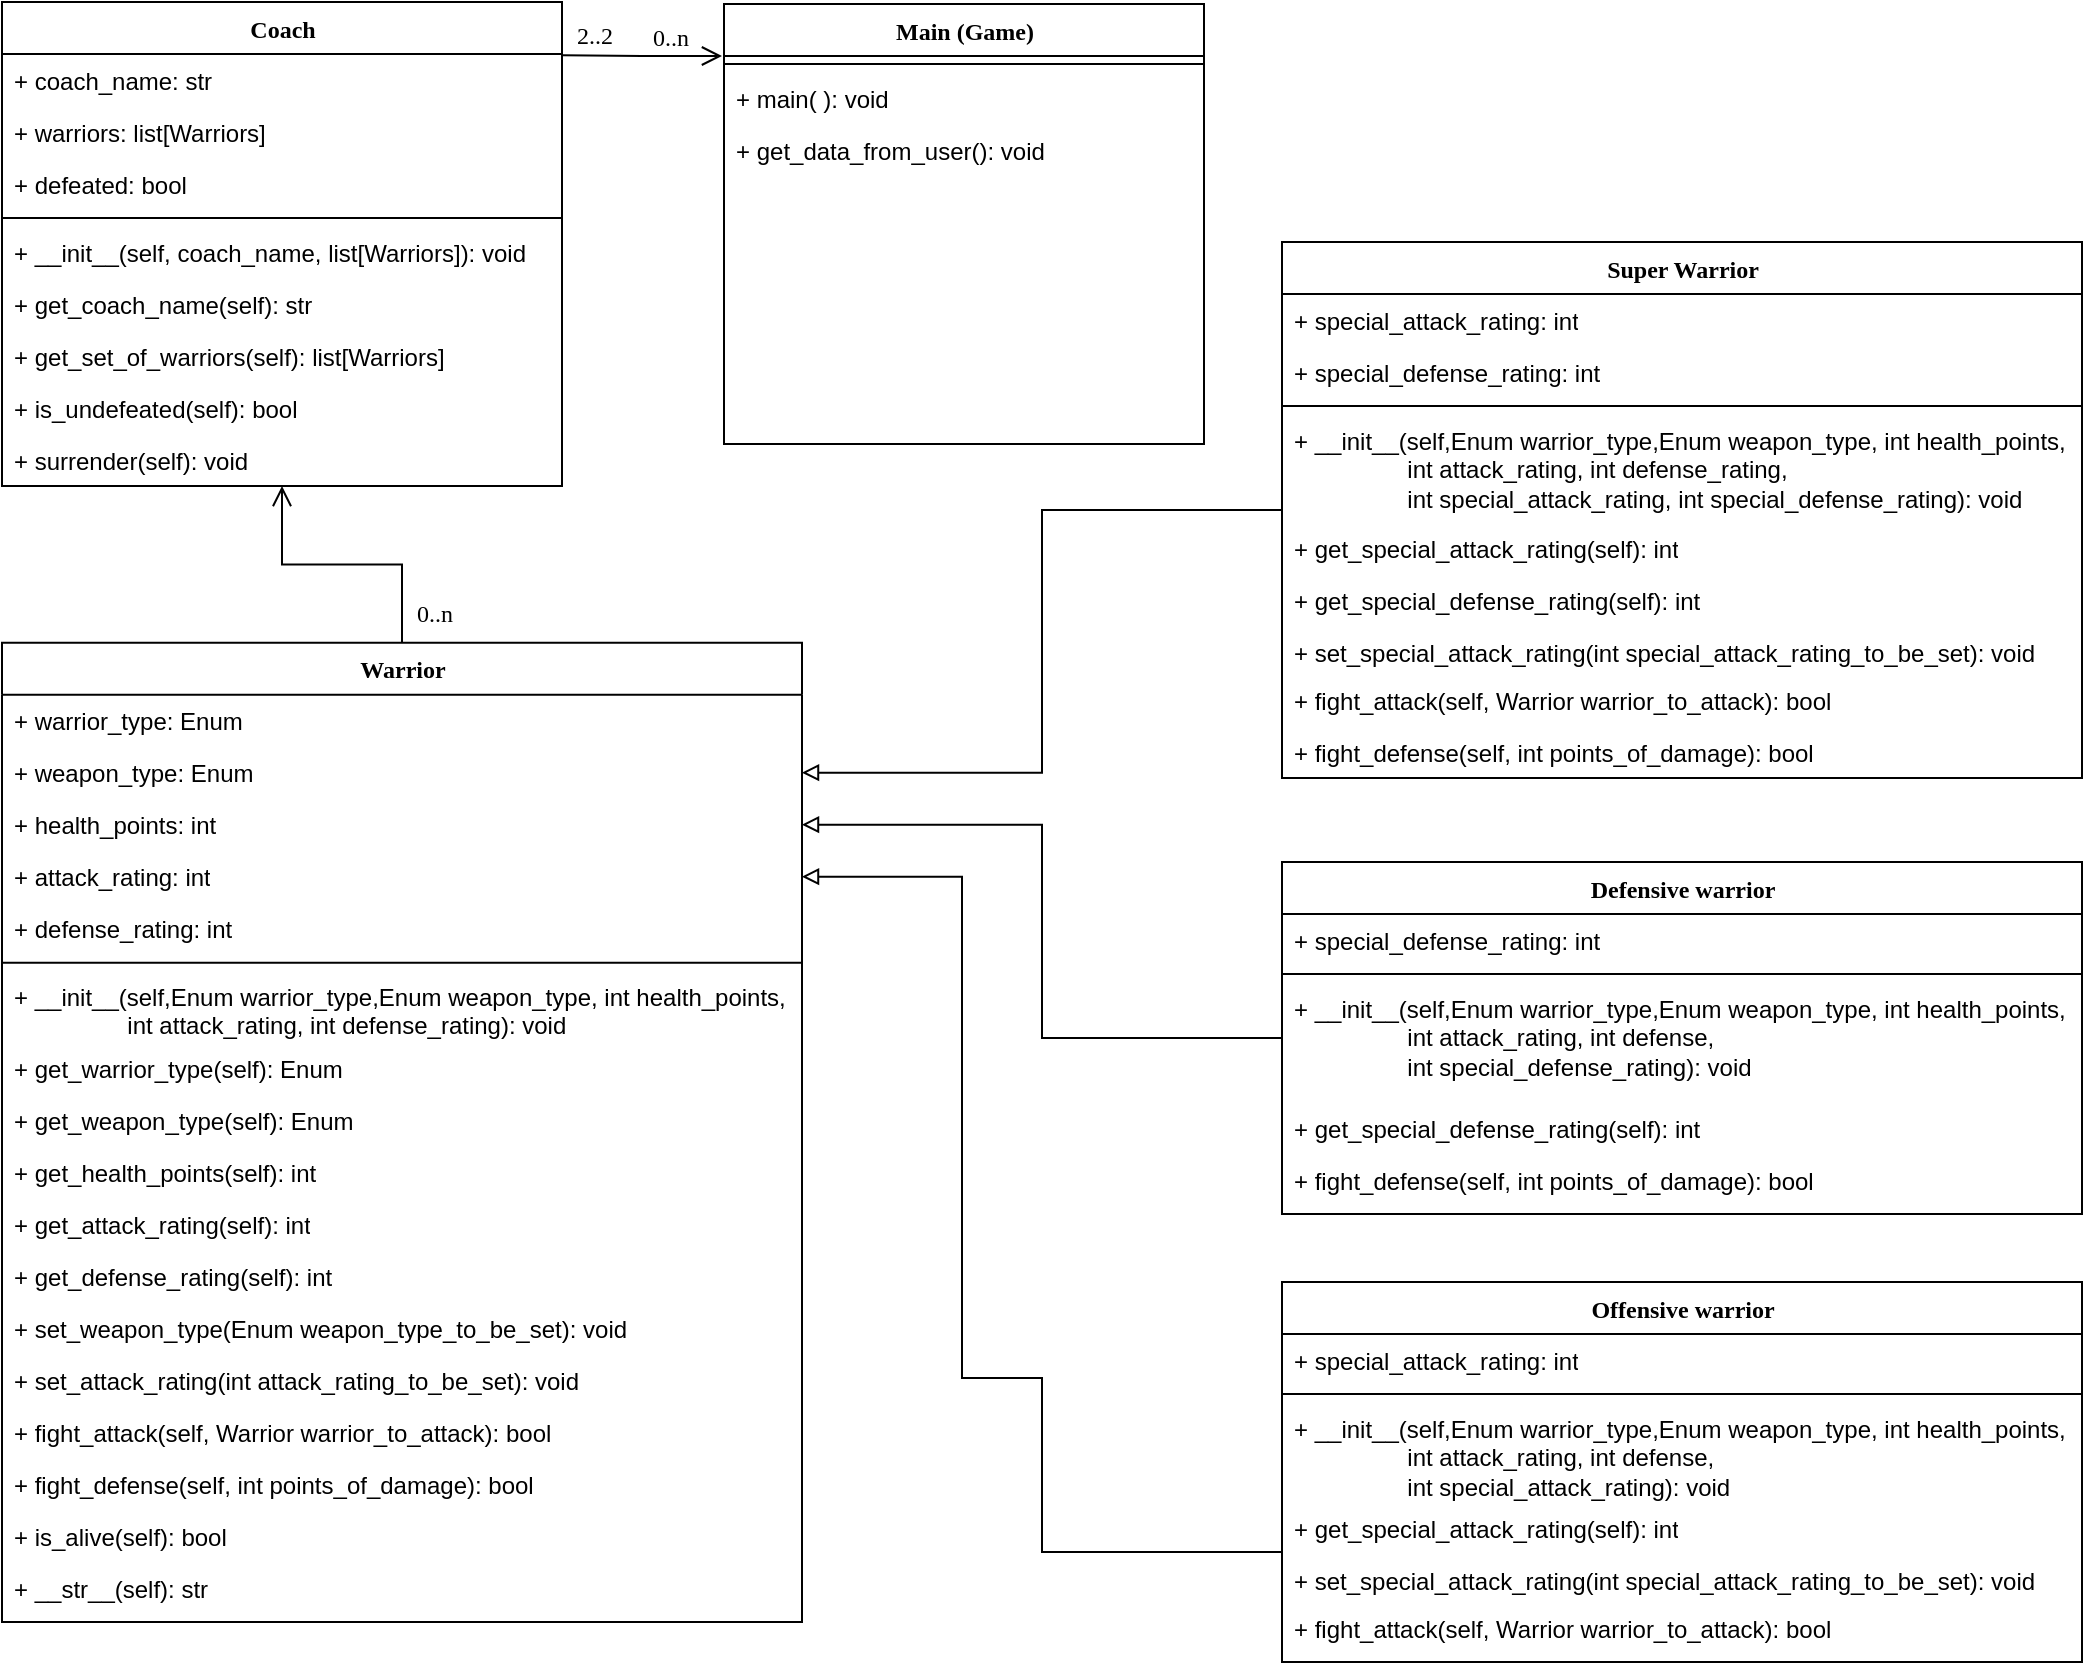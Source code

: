 <mxfile version="14.1.9" type="device" pages="2"><diagram name="UML" id="6133507b-19e7-1e82-6fc7-422aa6c4b21f"><mxGraphModel dx="2062" dy="2004" grid="1" gridSize="10" guides="1" tooltips="1" connect="1" arrows="1" fold="1" page="1" pageScale="1" pageWidth="1100" pageHeight="850" background="#ffffff" math="0" shadow="0"><root><mxCell id="0"/><mxCell id="1" parent="0"/><mxCell id="NAiFexQSWN1Ocbff_MQO-51" style="edgeStyle=orthogonalEdgeStyle;rounded=0;html=1;labelBackgroundColor=none;startArrow=open;startFill=0;startSize=8;endArrow=none;endFill=0;endSize=16;fontFamily=Verdana;fontSize=12;entryX=1.001;entryY=0.025;entryDx=0;entryDy=0;entryPerimeter=0;" parent="1" target="NAiFexQSWN1Ocbff_MQO-2" edge="1"><mxGeometry relative="1" as="geometry"><Array as="points"><mxPoint x="360" y="-813"/><mxPoint x="280" y="-813"/></Array><mxPoint x="400" y="-813" as="sourcePoint"/><mxPoint x="300.0" y="-760.0" as="targetPoint"/></mxGeometry></mxCell><mxCell id="NAiFexQSWN1Ocbff_MQO-52" value="2..2" style="text;html=1;resizable=0;points=[];align=center;verticalAlign=middle;labelBackgroundColor=#ffffff;fontSize=12;fontFamily=Verdana" parent="NAiFexQSWN1Ocbff_MQO-51" vertex="1" connectable="0"><mxGeometry x="0.858" y="2" relative="1" as="geometry"><mxPoint x="10.01" y="-11.69" as="offset"/></mxGeometry></mxCell><mxCell id="NAiFexQSWN1Ocbff_MQO-53" value="0..n" style="text;html=1;resizable=0;points=[];align=center;verticalAlign=middle;labelBackgroundColor=#ffffff;fontSize=12;fontFamily=Verdana" parent="NAiFexQSWN1Ocbff_MQO-51" vertex="1" connectable="0"><mxGeometry x="0.363" y="152" relative="1" as="geometry"><mxPoint x="30.03" y="-161.39" as="offset"/></mxGeometry></mxCell><mxCell id="NAiFexQSWN1Ocbff_MQO-1" value="Coach" style="swimlane;html=1;fontStyle=1;align=center;verticalAlign=top;childLayout=stackLayout;horizontal=1;startSize=26;horizontalStack=0;resizeParent=1;resizeLast=0;collapsible=1;marginBottom=0;swimlaneFillColor=#ffffff;rounded=0;shadow=0;comic=0;labelBackgroundColor=none;strokeWidth=1;fillColor=none;fontFamily=Verdana;fontSize=12" parent="1" vertex="1"><mxGeometry x="40" y="-840" width="280" height="242" as="geometry"/></mxCell><mxCell id="NAiFexQSWN1Ocbff_MQO-2" value="+ coach_name: str" style="text;html=1;strokeColor=none;fillColor=none;align=left;verticalAlign=top;spacingLeft=4;spacingRight=4;whiteSpace=wrap;overflow=hidden;rotatable=0;points=[[0,0.5],[1,0.5]];portConstraint=eastwest;" parent="NAiFexQSWN1Ocbff_MQO-1" vertex="1"><mxGeometry y="26" width="280" height="26" as="geometry"/></mxCell><mxCell id="NAiFexQSWN1Ocbff_MQO-3" value="+ warriors: list[Warriors]" style="text;html=1;strokeColor=none;fillColor=none;align=left;verticalAlign=top;spacingLeft=4;spacingRight=4;whiteSpace=wrap;overflow=hidden;rotatable=0;points=[[0,0.5],[1,0.5]];portConstraint=eastwest;" parent="NAiFexQSWN1Ocbff_MQO-1" vertex="1"><mxGeometry y="52" width="280" height="26" as="geometry"/></mxCell><mxCell id="kpdJz4LMRM3NphF6LxKS-15" value="+ defeated: bool" style="text;html=1;strokeColor=none;fillColor=none;align=left;verticalAlign=top;spacingLeft=4;spacingRight=4;whiteSpace=wrap;overflow=hidden;rotatable=0;points=[[0,0.5],[1,0.5]];portConstraint=eastwest;" parent="NAiFexQSWN1Ocbff_MQO-1" vertex="1"><mxGeometry y="78" width="280" height="26" as="geometry"/></mxCell><mxCell id="NAiFexQSWN1Ocbff_MQO-4" value="" style="line;html=1;strokeWidth=1;fillColor=none;align=left;verticalAlign=middle;spacingTop=-1;spacingLeft=3;spacingRight=3;rotatable=0;labelPosition=right;points=[];portConstraint=eastwest;" parent="NAiFexQSWN1Ocbff_MQO-1" vertex="1"><mxGeometry y="104" width="280" height="8" as="geometry"/></mxCell><mxCell id="NAiFexQSWN1Ocbff_MQO-5" value="+ __init__(self, coach_name, list[Warriors]): void" style="text;html=1;strokeColor=none;fillColor=none;align=left;verticalAlign=top;spacingLeft=4;spacingRight=4;whiteSpace=wrap;overflow=hidden;rotatable=0;points=[[0,0.5],[1,0.5]];portConstraint=eastwest;" parent="NAiFexQSWN1Ocbff_MQO-1" vertex="1"><mxGeometry y="112" width="280" height="26" as="geometry"/></mxCell><mxCell id="hoXauSrkTPpW2sm5ZuIU-1" value="+ get_coach_name(self): str" style="text;html=1;strokeColor=none;fillColor=none;align=left;verticalAlign=top;spacingLeft=4;spacingRight=4;whiteSpace=wrap;overflow=hidden;rotatable=0;points=[[0,0.5],[1,0.5]];portConstraint=eastwest;" parent="NAiFexQSWN1Ocbff_MQO-1" vertex="1"><mxGeometry y="138" width="280" height="26" as="geometry"/></mxCell><mxCell id="NAiFexQSWN1Ocbff_MQO-7" value="+ get_set_of_warriors(self): list[Warriors]" style="text;html=1;strokeColor=none;fillColor=none;align=left;verticalAlign=top;spacingLeft=4;spacingRight=4;whiteSpace=wrap;overflow=hidden;rotatable=0;points=[[0,0.5],[1,0.5]];portConstraint=eastwest;" parent="NAiFexQSWN1Ocbff_MQO-1" vertex="1"><mxGeometry y="164" width="280" height="26" as="geometry"/></mxCell><mxCell id="NAiFexQSWN1Ocbff_MQO-8" value="+ is_undefeated(self): bool" style="text;html=1;strokeColor=none;fillColor=none;align=left;verticalAlign=top;spacingLeft=4;spacingRight=4;whiteSpace=wrap;overflow=hidden;rotatable=0;points=[[0,0.5],[1,0.5]];portConstraint=eastwest;" parent="NAiFexQSWN1Ocbff_MQO-1" vertex="1"><mxGeometry y="190" width="280" height="26" as="geometry"/></mxCell><mxCell id="NAiFexQSWN1Ocbff_MQO-9" value="+ surrender(self): void" style="text;html=1;strokeColor=none;fillColor=none;align=left;verticalAlign=top;spacingLeft=4;spacingRight=4;whiteSpace=wrap;overflow=hidden;rotatable=0;points=[[0,0.5],[1,0.5]];portConstraint=eastwest;" parent="NAiFexQSWN1Ocbff_MQO-1" vertex="1"><mxGeometry y="216" width="280" height="26" as="geometry"/></mxCell><mxCell id="NAiFexQSWN1Ocbff_MQO-10" value="Main (Game)" style="swimlane;html=1;fontStyle=1;align=center;verticalAlign=top;childLayout=stackLayout;horizontal=1;startSize=26;horizontalStack=0;resizeParent=1;resizeLast=0;collapsible=1;marginBottom=0;swimlaneFillColor=#ffffff;rounded=0;shadow=0;comic=0;labelBackgroundColor=none;strokeWidth=1;fillColor=none;fontFamily=Verdana;fontSize=12" parent="1" vertex="1"><mxGeometry x="401" y="-839" width="240" height="220" as="geometry"/></mxCell><mxCell id="NAiFexQSWN1Ocbff_MQO-13" value="" style="line;html=1;strokeWidth=1;fillColor=none;align=left;verticalAlign=middle;spacingTop=-1;spacingLeft=3;spacingRight=3;rotatable=0;labelPosition=right;points=[];portConstraint=eastwest;" parent="NAiFexQSWN1Ocbff_MQO-10" vertex="1"><mxGeometry y="26" width="240" height="8" as="geometry"/></mxCell><mxCell id="NAiFexQSWN1Ocbff_MQO-14" value="+ main( ): void" style="text;html=1;strokeColor=none;fillColor=none;align=left;verticalAlign=top;spacingLeft=4;spacingRight=4;whiteSpace=wrap;overflow=hidden;rotatable=0;points=[[0,0.5],[1,0.5]];portConstraint=eastwest;" parent="NAiFexQSWN1Ocbff_MQO-10" vertex="1"><mxGeometry y="34" width="240" height="26" as="geometry"/></mxCell><mxCell id="NAiFexQSWN1Ocbff_MQO-15" value="+ get_data_from_user(): void" style="text;html=1;strokeColor=none;fillColor=none;align=left;verticalAlign=top;spacingLeft=4;spacingRight=4;whiteSpace=wrap;overflow=hidden;rotatable=0;points=[[0,0.5],[1,0.5]];portConstraint=eastwest;" parent="NAiFexQSWN1Ocbff_MQO-10" vertex="1"><mxGeometry y="60" width="240" height="26" as="geometry"/></mxCell><mxCell id="NAiFexQSWN1Ocbff_MQO-63" style="edgeStyle=orthogonalEdgeStyle;rounded=0;orthogonalLoop=1;jettySize=auto;html=1;exitX=0;exitY=0.5;exitDx=0;exitDy=0;entryX=1;entryY=0.5;entryDx=0;entryDy=0;startArrow=none;startFill=0;endArrow=block;endFill=0;" parent="1" source="NAiFexQSWN1Ocbff_MQO-35" target="NAiFexQSWN1Ocbff_MQO-20" edge="1"><mxGeometry relative="1" as="geometry"/></mxCell><mxCell id="NAiFexQSWN1Ocbff_MQO-35" value="Super Warrior" style="swimlane;html=1;fontStyle=1;align=center;verticalAlign=top;childLayout=stackLayout;horizontal=1;startSize=26;horizontalStack=0;resizeParent=1;resizeLast=0;collapsible=1;marginBottom=0;swimlaneFillColor=#ffffff;rounded=0;shadow=0;comic=0;labelBackgroundColor=none;strokeWidth=1;fillColor=none;fontFamily=Verdana;fontSize=12" parent="1" vertex="1"><mxGeometry x="680" y="-720" width="400" height="268" as="geometry"/></mxCell><mxCell id="NAiFexQSWN1Ocbff_MQO-66" value="+ special_attack_rating: int" style="text;html=1;strokeColor=none;fillColor=none;align=left;verticalAlign=top;spacingLeft=4;spacingRight=4;whiteSpace=wrap;overflow=hidden;rotatable=0;points=[[0,0.5],[1,0.5]];portConstraint=eastwest;" parent="NAiFexQSWN1Ocbff_MQO-35" vertex="1"><mxGeometry y="26" width="400" height="26" as="geometry"/></mxCell><mxCell id="NAiFexQSWN1Ocbff_MQO-36" value="+ special_defense_rating: int" style="text;html=1;strokeColor=none;fillColor=none;align=left;verticalAlign=top;spacingLeft=4;spacingRight=4;whiteSpace=wrap;overflow=hidden;rotatable=0;points=[[0,0.5],[1,0.5]];portConstraint=eastwest;" parent="NAiFexQSWN1Ocbff_MQO-35" vertex="1"><mxGeometry y="52" width="400" height="26" as="geometry"/></mxCell><mxCell id="NAiFexQSWN1Ocbff_MQO-38" value="" style="line;html=1;strokeWidth=1;fillColor=none;align=left;verticalAlign=middle;spacingTop=-1;spacingLeft=3;spacingRight=3;rotatable=0;labelPosition=right;points=[];portConstraint=eastwest;" parent="NAiFexQSWN1Ocbff_MQO-35" vertex="1"><mxGeometry y="78" width="400" height="8" as="geometry"/></mxCell><mxCell id="OvTA0m-3lmx1_Y0kkq5D-1" value="+ __init__(self,Enum warrior_type,Enum weapon_type, int health_points,&lt;br&gt;&amp;nbsp; &amp;nbsp; &amp;nbsp; &amp;nbsp; &amp;nbsp; &amp;nbsp; &amp;nbsp; &amp;nbsp; &amp;nbsp;int attack_rating, int defense_rating,&lt;br&gt;&amp;nbsp; &amp;nbsp; &amp;nbsp; &amp;nbsp; &amp;nbsp; &amp;nbsp; &amp;nbsp; &amp;nbsp; &amp;nbsp;int special_attack_rating, int special_defense_rating): void" style="text;html=1;strokeColor=none;fillColor=none;align=left;verticalAlign=top;spacingLeft=4;spacingRight=4;whiteSpace=wrap;overflow=hidden;rotatable=0;points=[[0,0.5],[1,0.5]];portConstraint=eastwest;" parent="NAiFexQSWN1Ocbff_MQO-35" vertex="1"><mxGeometry y="86" width="400" height="54" as="geometry"/></mxCell><mxCell id="kpdJz4LMRM3NphF6LxKS-20" value="+ get_special_attack_rating(self): int" style="text;html=1;strokeColor=none;fillColor=none;align=left;verticalAlign=top;spacingLeft=4;spacingRight=4;whiteSpace=wrap;overflow=hidden;rotatable=0;points=[[0,0.5],[1,0.5]];portConstraint=eastwest;" parent="NAiFexQSWN1Ocbff_MQO-35" vertex="1"><mxGeometry y="140" width="400" height="26" as="geometry"/></mxCell><mxCell id="kpdJz4LMRM3NphF6LxKS-21" value="+ get_special_defense_rating(self): int" style="text;html=1;strokeColor=none;fillColor=none;align=left;verticalAlign=top;spacingLeft=4;spacingRight=4;whiteSpace=wrap;overflow=hidden;rotatable=0;points=[[0,0.5],[1,0.5]];portConstraint=eastwest;" parent="NAiFexQSWN1Ocbff_MQO-35" vertex="1"><mxGeometry y="166" width="400" height="26" as="geometry"/></mxCell><mxCell id="kpdJz4LMRM3NphF6LxKS-22" value="+ set_special_attack_rating(int special_attack_rating_to_be_set): void" style="text;html=1;strokeColor=none;fillColor=none;align=left;verticalAlign=top;spacingLeft=4;spacingRight=4;whiteSpace=wrap;overflow=hidden;rotatable=0;points=[[0,0.5],[1,0.5]];portConstraint=eastwest;" parent="NAiFexQSWN1Ocbff_MQO-35" vertex="1"><mxGeometry y="192" width="400" height="24" as="geometry"/></mxCell><mxCell id="kpdJz4LMRM3NphF6LxKS-18" value="+ fight_attack(self, Warrior warrior_to_attack): bool" style="text;html=1;strokeColor=none;fillColor=none;align=left;verticalAlign=top;spacingLeft=4;spacingRight=4;whiteSpace=wrap;overflow=hidden;rotatable=0;points=[[0,0.5],[1,0.5]];portConstraint=eastwest;" parent="NAiFexQSWN1Ocbff_MQO-35" vertex="1"><mxGeometry y="216" width="400" height="26" as="geometry"/></mxCell><mxCell id="kpdJz4LMRM3NphF6LxKS-19" value="+ fight_defense(self, int points_of_damage): bool" style="text;html=1;strokeColor=none;fillColor=none;align=left;verticalAlign=top;spacingLeft=4;spacingRight=4;whiteSpace=wrap;overflow=hidden;rotatable=0;points=[[0,0.5],[1,0.5]];portConstraint=eastwest;" parent="NAiFexQSWN1Ocbff_MQO-35" vertex="1"><mxGeometry y="242" width="400" height="26" as="geometry"/></mxCell><mxCell id="NAiFexQSWN1Ocbff_MQO-64" style="edgeStyle=orthogonalEdgeStyle;rounded=0;orthogonalLoop=1;jettySize=auto;html=1;exitX=0;exitY=0.5;exitDx=0;exitDy=0;entryX=1;entryY=0.5;entryDx=0;entryDy=0;startArrow=none;startFill=0;endArrow=block;endFill=0;" parent="1" source="NAiFexQSWN1Ocbff_MQO-40" target="NAiFexQSWN1Ocbff_MQO-23" edge="1"><mxGeometry relative="1" as="geometry"/></mxCell><mxCell id="NAiFexQSWN1Ocbff_MQO-40" value="Defensive warrior" style="swimlane;html=1;fontStyle=1;align=center;verticalAlign=top;childLayout=stackLayout;horizontal=1;startSize=26;horizontalStack=0;resizeParent=1;resizeLast=0;collapsible=1;marginBottom=0;swimlaneFillColor=#ffffff;rounded=0;shadow=0;comic=0;labelBackgroundColor=none;strokeWidth=1;fillColor=none;fontFamily=Verdana;fontSize=12" parent="1" vertex="1"><mxGeometry x="680" y="-410" width="400" height="176" as="geometry"/></mxCell><mxCell id="NAiFexQSWN1Ocbff_MQO-67" value="+ special_defense_rating: int" style="text;html=1;strokeColor=none;fillColor=none;align=left;verticalAlign=top;spacingLeft=4;spacingRight=4;whiteSpace=wrap;overflow=hidden;rotatable=0;points=[[0,0.5],[1,0.5]];portConstraint=eastwest;" parent="NAiFexQSWN1Ocbff_MQO-40" vertex="1"><mxGeometry y="26" width="400" height="26" as="geometry"/></mxCell><mxCell id="NAiFexQSWN1Ocbff_MQO-43" value="" style="line;html=1;strokeWidth=1;fillColor=none;align=left;verticalAlign=middle;spacingTop=-1;spacingLeft=3;spacingRight=3;rotatable=0;labelPosition=right;points=[];portConstraint=eastwest;" parent="NAiFexQSWN1Ocbff_MQO-40" vertex="1"><mxGeometry y="52" width="400" height="8" as="geometry"/></mxCell><mxCell id="NAiFexQSWN1Ocbff_MQO-44" value="+ __init__(self,Enum warrior_type,Enum weapon_type,&amp;nbsp;int health_points,&lt;br&gt;&amp;nbsp; &amp;nbsp; &amp;nbsp; &amp;nbsp; &amp;nbsp; &amp;nbsp; &amp;nbsp; &amp;nbsp; &amp;nbsp;int attack_rating, int defense,&lt;br&gt;&amp;nbsp; &amp;nbsp; &amp;nbsp; &amp;nbsp; &amp;nbsp; &amp;nbsp; &amp;nbsp; &amp;nbsp; &amp;nbsp;int special_defense_rating): void" style="text;html=1;strokeColor=none;fillColor=none;align=left;verticalAlign=top;spacingLeft=4;spacingRight=4;whiteSpace=wrap;overflow=hidden;rotatable=0;points=[[0,0.5],[1,0.5]];portConstraint=eastwest;" parent="NAiFexQSWN1Ocbff_MQO-40" vertex="1"><mxGeometry y="60" width="400" height="60" as="geometry"/></mxCell><mxCell id="kpdJz4LMRM3NphF6LxKS-11" value="+ get_special_defense_rating(self): int" style="text;html=1;strokeColor=none;fillColor=none;align=left;verticalAlign=top;spacingLeft=4;spacingRight=4;whiteSpace=wrap;overflow=hidden;rotatable=0;points=[[0,0.5],[1,0.5]];portConstraint=eastwest;" parent="NAiFexQSWN1Ocbff_MQO-40" vertex="1"><mxGeometry y="120" width="400" height="26" as="geometry"/></mxCell><mxCell id="kpdJz4LMRM3NphF6LxKS-17" value="+ fight_defense(self, int points_of_damage): bool" style="text;html=1;strokeColor=none;fillColor=none;align=left;verticalAlign=top;spacingLeft=4;spacingRight=4;whiteSpace=wrap;overflow=hidden;rotatable=0;points=[[0,0.5],[1,0.5]];portConstraint=eastwest;" parent="NAiFexQSWN1Ocbff_MQO-40" vertex="1"><mxGeometry y="146" width="400" height="26" as="geometry"/></mxCell><mxCell id="NAiFexQSWN1Ocbff_MQO-65" style="edgeStyle=orthogonalEdgeStyle;rounded=0;orthogonalLoop=1;jettySize=auto;html=1;exitX=0;exitY=0.5;exitDx=0;exitDy=0;startArrow=none;startFill=0;endArrow=block;endFill=0;entryX=1;entryY=0.5;entryDx=0;entryDy=0;" parent="1" source="NAiFexQSWN1Ocbff_MQO-45" target="kpdJz4LMRM3NphF6LxKS-1" edge="1"><mxGeometry relative="1" as="geometry"><mxPoint x="280" y="-400" as="targetPoint"/><Array as="points"><mxPoint x="680" y="-65"/><mxPoint x="560" y="-65"/><mxPoint x="560" y="-152"/><mxPoint x="520" y="-152"/><mxPoint x="520" y="-403"/></Array></mxGeometry></mxCell><mxCell id="NAiFexQSWN1Ocbff_MQO-45" value="Offensive warrior" style="swimlane;html=1;fontStyle=1;align=center;verticalAlign=top;childLayout=stackLayout;horizontal=1;startSize=26;horizontalStack=0;resizeParent=1;resizeLast=0;collapsible=1;marginBottom=0;swimlaneFillColor=#ffffff;rounded=0;shadow=0;comic=0;labelBackgroundColor=none;strokeWidth=1;fillColor=none;fontFamily=Verdana;fontSize=12" parent="1" vertex="1"><mxGeometry x="680" y="-200" width="400" height="190" as="geometry"/></mxCell><mxCell id="NAiFexQSWN1Ocbff_MQO-68" value="+ special_attack_rating: int" style="text;html=1;strokeColor=none;fillColor=none;align=left;verticalAlign=top;spacingLeft=4;spacingRight=4;whiteSpace=wrap;overflow=hidden;rotatable=0;points=[[0,0.5],[1,0.5]];portConstraint=eastwest;" parent="NAiFexQSWN1Ocbff_MQO-45" vertex="1"><mxGeometry y="26" width="400" height="26" as="geometry"/></mxCell><mxCell id="NAiFexQSWN1Ocbff_MQO-48" value="" style="line;html=1;strokeWidth=1;fillColor=none;align=left;verticalAlign=middle;spacingTop=-1;spacingLeft=3;spacingRight=3;rotatable=0;labelPosition=right;points=[];portConstraint=eastwest;" parent="NAiFexQSWN1Ocbff_MQO-45" vertex="1"><mxGeometry y="52" width="400" height="8" as="geometry"/></mxCell><mxCell id="NAiFexQSWN1Ocbff_MQO-49" value="+ __init__(self,Enum warrior_type,Enum weapon_type, int health_points,&lt;br&gt;&amp;nbsp; &amp;nbsp; &amp;nbsp; &amp;nbsp; &amp;nbsp; &amp;nbsp; &amp;nbsp; &amp;nbsp; &amp;nbsp;int attack_rating, int defense,&lt;br&gt;&amp;nbsp; &amp;nbsp; &amp;nbsp; &amp;nbsp; &amp;nbsp; &amp;nbsp; &amp;nbsp; &amp;nbsp; &amp;nbsp;int special_attack_rating): void" style="text;html=1;strokeColor=none;fillColor=none;align=left;verticalAlign=top;spacingLeft=4;spacingRight=4;whiteSpace=wrap;overflow=hidden;rotatable=0;points=[[0,0.5],[1,0.5]];portConstraint=eastwest;" parent="NAiFexQSWN1Ocbff_MQO-45" vertex="1"><mxGeometry y="60" width="400" height="50" as="geometry"/></mxCell><mxCell id="kpdJz4LMRM3NphF6LxKS-10" value="+ get_special_attack_rating(self): int" style="text;html=1;strokeColor=none;fillColor=none;align=left;verticalAlign=top;spacingLeft=4;spacingRight=4;whiteSpace=wrap;overflow=hidden;rotatable=0;points=[[0,0.5],[1,0.5]];portConstraint=eastwest;" parent="NAiFexQSWN1Ocbff_MQO-45" vertex="1"><mxGeometry y="110" width="400" height="26" as="geometry"/></mxCell><mxCell id="kpdJz4LMRM3NphF6LxKS-14" value="+ set_special_attack_rating(int special_attack_rating_to_be_set): void" style="text;html=1;strokeColor=none;fillColor=none;align=left;verticalAlign=top;spacingLeft=4;spacingRight=4;whiteSpace=wrap;overflow=hidden;rotatable=0;points=[[0,0.5],[1,0.5]];portConstraint=eastwest;" parent="NAiFexQSWN1Ocbff_MQO-45" vertex="1"><mxGeometry y="136" width="400" height="24" as="geometry"/></mxCell><mxCell id="kpdJz4LMRM3NphF6LxKS-16" value="+ fight_attack(self, Warrior warrior_to_attack): bool" style="text;html=1;strokeColor=none;fillColor=none;align=left;verticalAlign=top;spacingLeft=4;spacingRight=4;whiteSpace=wrap;overflow=hidden;rotatable=0;points=[[0,0.5],[1,0.5]];portConstraint=eastwest;" parent="NAiFexQSWN1Ocbff_MQO-45" vertex="1"><mxGeometry y="160" width="400" height="26" as="geometry"/></mxCell><mxCell id="NAiFexQSWN1Ocbff_MQO-18" value="Warrior" style="swimlane;html=1;fontStyle=1;align=center;verticalAlign=top;childLayout=stackLayout;horizontal=1;startSize=26;horizontalStack=0;resizeParent=1;resizeLast=0;collapsible=1;marginBottom=0;swimlaneFillColor=#ffffff;rounded=0;shadow=0;comic=0;labelBackgroundColor=none;strokeWidth=1;fillColor=none;fontFamily=Verdana;fontSize=12" parent="1" vertex="1"><mxGeometry x="40" y="-519.64" width="400" height="489.64" as="geometry"/></mxCell><mxCell id="NAiFexQSWN1Ocbff_MQO-19" value="+ warrior_type: Enum" style="text;html=1;strokeColor=none;fillColor=none;align=left;verticalAlign=top;spacingLeft=4;spacingRight=4;whiteSpace=wrap;overflow=hidden;rotatable=0;points=[[0,0.5],[1,0.5]];portConstraint=eastwest;" parent="NAiFexQSWN1Ocbff_MQO-18" vertex="1"><mxGeometry y="26" width="400" height="26" as="geometry"/></mxCell><mxCell id="NAiFexQSWN1Ocbff_MQO-20" value="+ weapon_type: Enum" style="text;html=1;strokeColor=none;fillColor=none;align=left;verticalAlign=top;spacingLeft=4;spacingRight=4;whiteSpace=wrap;overflow=hidden;rotatable=0;points=[[0,0.5],[1,0.5]];portConstraint=eastwest;" parent="NAiFexQSWN1Ocbff_MQO-18" vertex="1"><mxGeometry y="52" width="400" height="26" as="geometry"/></mxCell><mxCell id="NAiFexQSWN1Ocbff_MQO-23" value="+ health_points: int" style="text;html=1;strokeColor=none;fillColor=none;align=left;verticalAlign=top;spacingLeft=4;spacingRight=4;whiteSpace=wrap;overflow=hidden;rotatable=0;points=[[0,0.5],[1,0.5]];portConstraint=eastwest;" parent="NAiFexQSWN1Ocbff_MQO-18" vertex="1"><mxGeometry y="78" width="400" height="26" as="geometry"/></mxCell><mxCell id="kpdJz4LMRM3NphF6LxKS-1" value="+ attack_rating: int" style="text;html=1;strokeColor=none;fillColor=none;align=left;verticalAlign=top;spacingLeft=4;spacingRight=4;whiteSpace=wrap;overflow=hidden;rotatable=0;points=[[0,0.5],[1,0.5]];portConstraint=eastwest;" parent="NAiFexQSWN1Ocbff_MQO-18" vertex="1"><mxGeometry y="104" width="400" height="26" as="geometry"/></mxCell><mxCell id="kpdJz4LMRM3NphF6LxKS-3" value="+ defense_rating: int" style="text;html=1;strokeColor=none;fillColor=none;align=left;verticalAlign=top;spacingLeft=4;spacingRight=4;whiteSpace=wrap;overflow=hidden;rotatable=0;points=[[0,0.5],[1,0.5]];portConstraint=eastwest;" parent="NAiFexQSWN1Ocbff_MQO-18" vertex="1"><mxGeometry y="130" width="400" height="26" as="geometry"/></mxCell><mxCell id="NAiFexQSWN1Ocbff_MQO-21" value="" style="line;html=1;strokeWidth=1;fillColor=none;align=left;verticalAlign=middle;spacingTop=-1;spacingLeft=3;spacingRight=3;rotatable=0;labelPosition=right;points=[];portConstraint=eastwest;" parent="NAiFexQSWN1Ocbff_MQO-18" vertex="1"><mxGeometry y="156" width="400" height="8" as="geometry"/></mxCell><mxCell id="OvTA0m-3lmx1_Y0kkq5D-2" value="+ __init__(self,Enum warrior_type,Enum weapon_type, int health_points,&lt;br&gt;&amp;nbsp; &amp;nbsp; &amp;nbsp; &amp;nbsp; &amp;nbsp; &amp;nbsp; &amp;nbsp; &amp;nbsp; &amp;nbsp;int attack_rating, int defense_rating): void" style="text;html=1;strokeColor=none;fillColor=none;align=left;verticalAlign=top;spacingLeft=4;spacingRight=4;whiteSpace=wrap;overflow=hidden;rotatable=0;points=[[0,0.5],[1,0.5]];portConstraint=eastwest;" parent="NAiFexQSWN1Ocbff_MQO-18" vertex="1"><mxGeometry y="164" width="400" height="36" as="geometry"/></mxCell><mxCell id="NAiFexQSWN1Ocbff_MQO-26" value="+ get_warrior_type(self): Enum" style="text;html=1;strokeColor=none;fillColor=none;align=left;verticalAlign=top;spacingLeft=4;spacingRight=4;whiteSpace=wrap;overflow=hidden;rotatable=0;points=[[0,0.5],[1,0.5]];portConstraint=eastwest;" parent="NAiFexQSWN1Ocbff_MQO-18" vertex="1"><mxGeometry y="200" width="400" height="26" as="geometry"/></mxCell><mxCell id="kpdJz4LMRM3NphF6LxKS-6" value="+ get_weapon_type(self): Enum" style="text;html=1;strokeColor=none;fillColor=none;align=left;verticalAlign=top;spacingLeft=4;spacingRight=4;whiteSpace=wrap;overflow=hidden;rotatable=0;points=[[0,0.5],[1,0.5]];portConstraint=eastwest;" parent="NAiFexQSWN1Ocbff_MQO-18" vertex="1"><mxGeometry y="226" width="400" height="26" as="geometry"/></mxCell><mxCell id="kpdJz4LMRM3NphF6LxKS-7" value="+ get_health_points(self): int" style="text;html=1;strokeColor=none;fillColor=none;align=left;verticalAlign=top;spacingLeft=4;spacingRight=4;whiteSpace=wrap;overflow=hidden;rotatable=0;points=[[0,0.5],[1,0.5]];portConstraint=eastwest;" parent="NAiFexQSWN1Ocbff_MQO-18" vertex="1"><mxGeometry y="252" width="400" height="26" as="geometry"/></mxCell><mxCell id="kpdJz4LMRM3NphF6LxKS-8" value="+ get_attack_rating(self): int" style="text;html=1;strokeColor=none;fillColor=none;align=left;verticalAlign=top;spacingLeft=4;spacingRight=4;whiteSpace=wrap;overflow=hidden;rotatable=0;points=[[0,0.5],[1,0.5]];portConstraint=eastwest;" parent="NAiFexQSWN1Ocbff_MQO-18" vertex="1"><mxGeometry y="278" width="400" height="26" as="geometry"/></mxCell><mxCell id="kpdJz4LMRM3NphF6LxKS-9" value="+ get_defense_rating(self): int" style="text;html=1;strokeColor=none;fillColor=none;align=left;verticalAlign=top;spacingLeft=4;spacingRight=4;whiteSpace=wrap;overflow=hidden;rotatable=0;points=[[0,0.5],[1,0.5]];portConstraint=eastwest;" parent="NAiFexQSWN1Ocbff_MQO-18" vertex="1"><mxGeometry y="304" width="400" height="26" as="geometry"/></mxCell><mxCell id="kpdJz4LMRM3NphF6LxKS-12" value="+ set_weapon_type(Enum weapon_type_to_be_set): void" style="text;html=1;strokeColor=none;fillColor=none;align=left;verticalAlign=top;spacingLeft=4;spacingRight=4;whiteSpace=wrap;overflow=hidden;rotatable=0;points=[[0,0.5],[1,0.5]];portConstraint=eastwest;" parent="NAiFexQSWN1Ocbff_MQO-18" vertex="1"><mxGeometry y="330" width="400" height="26" as="geometry"/></mxCell><mxCell id="kpdJz4LMRM3NphF6LxKS-13" value="+ set_attack_rating(int attack_rating_to_be_set): void" style="text;html=1;strokeColor=none;fillColor=none;align=left;verticalAlign=top;spacingLeft=4;spacingRight=4;whiteSpace=wrap;overflow=hidden;rotatable=0;points=[[0,0.5],[1,0.5]];portConstraint=eastwest;" parent="NAiFexQSWN1Ocbff_MQO-18" vertex="1"><mxGeometry y="356" width="400" height="26" as="geometry"/></mxCell><mxCell id="OvTA0m-3lmx1_Y0kkq5D-3" value="+ fight_attack(self, Warrior warrior_to_attack): bool" style="text;html=1;strokeColor=none;fillColor=none;align=left;verticalAlign=top;spacingLeft=4;spacingRight=4;whiteSpace=wrap;overflow=hidden;rotatable=0;points=[[0,0.5],[1,0.5]];portConstraint=eastwest;" parent="NAiFexQSWN1Ocbff_MQO-18" vertex="1"><mxGeometry y="382" width="400" height="26" as="geometry"/></mxCell><mxCell id="OvTA0m-3lmx1_Y0kkq5D-4" value="+ fight_defense(self, int points_of_damage): bool" style="text;html=1;strokeColor=none;fillColor=none;align=left;verticalAlign=top;spacingLeft=4;spacingRight=4;whiteSpace=wrap;overflow=hidden;rotatable=0;points=[[0,0.5],[1,0.5]];portConstraint=eastwest;" parent="NAiFexQSWN1Ocbff_MQO-18" vertex="1"><mxGeometry y="408" width="400" height="26" as="geometry"/></mxCell><mxCell id="OvTA0m-3lmx1_Y0kkq5D-5" value="+ is_alive(self): bool" style="text;html=1;strokeColor=none;fillColor=none;align=left;verticalAlign=top;spacingLeft=4;spacingRight=4;whiteSpace=wrap;overflow=hidden;rotatable=0;points=[[0,0.5],[1,0.5]];portConstraint=eastwest;" parent="NAiFexQSWN1Ocbff_MQO-18" vertex="1"><mxGeometry y="434" width="400" height="26" as="geometry"/></mxCell><mxCell id="kpdJz4LMRM3NphF6LxKS-5" value="+ __str__(self): str" style="text;html=1;strokeColor=none;fillColor=none;align=left;verticalAlign=top;spacingLeft=4;spacingRight=4;whiteSpace=wrap;overflow=hidden;rotatable=0;points=[[0,0.5],[1,0.5]];portConstraint=eastwest;" parent="NAiFexQSWN1Ocbff_MQO-18" vertex="1"><mxGeometry y="460" width="400" height="26" as="geometry"/></mxCell><mxCell id="NAiFexQSWN1Ocbff_MQO-57" style="edgeStyle=orthogonalEdgeStyle;rounded=0;html=1;labelBackgroundColor=none;startArrow=open;startFill=0;startSize=8;endArrow=none;endFill=0;endSize=16;fontFamily=Verdana;fontSize=12;entryX=0.5;entryY=0;entryDx=0;entryDy=0;exitX=0.5;exitY=1;exitDx=0;exitDy=0;" parent="1" source="NAiFexQSWN1Ocbff_MQO-1" target="NAiFexQSWN1Ocbff_MQO-18" edge="1"><mxGeometry relative="1" as="geometry"><Array as="points"/><mxPoint x="380.48" y="-560" as="sourcePoint"/><mxPoint x="100.0" y="-560" as="targetPoint"/></mxGeometry></mxCell><mxCell id="NAiFexQSWN1Ocbff_MQO-58" value="0..n" style="text;html=1;resizable=0;points=[];align=center;verticalAlign=middle;labelBackgroundColor=#ffffff;fontSize=12;fontFamily=Verdana" parent="NAiFexQSWN1Ocbff_MQO-57" vertex="1" connectable="0"><mxGeometry x="0.858" y="2" relative="1" as="geometry"><mxPoint x="14.01" y="-4.69" as="offset"/></mxGeometry></mxCell></root></mxGraphModel></diagram><diagram id="fq1as8S1SG-cgDfV3Fgx" name="Flowchart"><mxGraphModel dx="2062" dy="1154" grid="1" gridSize="10" guides="1" tooltips="1" connect="1" arrows="1" fold="1" page="1" pageScale="1" pageWidth="827" pageHeight="1169" math="0" shadow="0"><root><mxCell id="bN-581mGkX1saQnBdqKh-0"/><mxCell id="bN-581mGkX1saQnBdqKh-1" parent="bN-581mGkX1saQnBdqKh-0"/><mxCell id="bN-581mGkX1saQnBdqKh-2" value="" style="edgeStyle=orthogonalEdgeStyle;rounded=0;orthogonalLoop=1;jettySize=auto;html=1;startArrow=block;startFill=1;endArrow=none;endFill=0;" parent="bN-581mGkX1saQnBdqKh-1" source="bN-581mGkX1saQnBdqKh-4" target="bN-581mGkX1saQnBdqKh-7" edge="1"><mxGeometry relative="1" as="geometry"/></mxCell><mxCell id="bN-581mGkX1saQnBdqKh-3" value="" style="edgeStyle=orthogonalEdgeStyle;rounded=0;orthogonalLoop=1;jettySize=auto;html=1;startArrow=none;startFill=0;endArrow=block;endFill=1;" parent="bN-581mGkX1saQnBdqKh-1" source="bN-581mGkX1saQnBdqKh-4" target="bN-581mGkX1saQnBdqKh-6" edge="1"><mxGeometry relative="1" as="geometry"/></mxCell><mxCell id="bN-581mGkX1saQnBdqKh-4" value="Get configuration for Game User 1" style="rounded=1;whiteSpace=wrap;html=1;fontSize=12;glass=0;strokeWidth=1;shadow=0;" parent="bN-581mGkX1saQnBdqKh-1" vertex="1"><mxGeometry x="85" y="100" width="120" height="40" as="geometry"/></mxCell><mxCell id="bN-581mGkX1saQnBdqKh-5" style="edgeStyle=orthogonalEdgeStyle;rounded=0;orthogonalLoop=1;jettySize=auto;html=1;exitX=0.5;exitY=1;exitDx=0;exitDy=0;entryX=0.5;entryY=0;entryDx=0;entryDy=0;startArrow=none;startFill=0;endArrow=block;endFill=1;" parent="bN-581mGkX1saQnBdqKh-1" source="bN-581mGkX1saQnBdqKh-6" target="bN-581mGkX1saQnBdqKh-9" edge="1"><mxGeometry relative="1" as="geometry"/></mxCell><mxCell id="bN-581mGkX1saQnBdqKh-6" value="Get configuration for Game User 2" style="rounded=1;whiteSpace=wrap;html=1;fontSize=12;glass=0;strokeWidth=1;shadow=0;" parent="bN-581mGkX1saQnBdqKh-1" vertex="1"><mxGeometry x="85" y="175" width="120" height="40" as="geometry"/></mxCell><mxCell id="bN-581mGkX1saQnBdqKh-7" value="Init" style="rounded=1;whiteSpace=wrap;html=1;fontSize=12;glass=0;strokeWidth=1;shadow=0;" parent="bN-581mGkX1saQnBdqKh-1" vertex="1"><mxGeometry x="85" y="30" width="120" height="40" as="geometry"/></mxCell><mxCell id="bN-581mGkX1saQnBdqKh-8" style="edgeStyle=orthogonalEdgeStyle;rounded=0;orthogonalLoop=1;jettySize=auto;html=1;exitX=0.5;exitY=1;exitDx=0;exitDy=0;entryX=0.5;entryY=0;entryDx=0;entryDy=0;startArrow=none;startFill=0;endArrow=block;endFill=1;" parent="bN-581mGkX1saQnBdqKh-1" source="bN-581mGkX1saQnBdqKh-9" target="bN-581mGkX1saQnBdqKh-11" edge="1"><mxGeometry relative="1" as="geometry"/></mxCell><mxCell id="bN-581mGkX1saQnBdqKh-9" value="The Game Coaches are created" style="rounded=1;whiteSpace=wrap;html=1;fontSize=12;glass=0;strokeWidth=1;shadow=0;" parent="bN-581mGkX1saQnBdqKh-1" vertex="1"><mxGeometry x="85" y="242" width="120" height="40" as="geometry"/></mxCell><mxCell id="Y11VyXxBffoLsdAoIsDr-5" value="" style="edgeStyle=orthogonalEdgeStyle;rounded=0;orthogonalLoop=1;jettySize=auto;html=1;" edge="1" parent="bN-581mGkX1saQnBdqKh-1" source="bN-581mGkX1saQnBdqKh-11" target="Y11VyXxBffoLsdAoIsDr-4"><mxGeometry relative="1" as="geometry"/></mxCell><mxCell id="bN-581mGkX1saQnBdqKh-11" value="&lt;span&gt;The Game starts&lt;/span&gt;" style="rounded=1;whiteSpace=wrap;html=1;fontSize=12;glass=0;strokeWidth=1;shadow=0;" parent="bN-581mGkX1saQnBdqKh-1" vertex="1"><mxGeometry x="85" y="310" width="120" height="40" as="geometry"/></mxCell><mxCell id="bN-581mGkX1saQnBdqKh-12" style="edgeStyle=orthogonalEdgeStyle;rounded=0;orthogonalLoop=1;jettySize=auto;html=1;exitX=0.5;exitY=1;exitDx=0;exitDy=0;entryX=0.5;entryY=0;entryDx=0;entryDy=0;startArrow=none;startFill=0;endArrow=block;endFill=1;" parent="bN-581mGkX1saQnBdqKh-1" source="bN-581mGkX1saQnBdqKh-14" target="bN-581mGkX1saQnBdqKh-16" edge="1"><mxGeometry relative="1" as="geometry"/></mxCell><mxCell id="Y11VyXxBffoLsdAoIsDr-16" value="" style="edgeStyle=orthogonalEdgeStyle;rounded=0;orthogonalLoop=1;jettySize=auto;html=1;" edge="1" parent="bN-581mGkX1saQnBdqKh-1" source="bN-581mGkX1saQnBdqKh-14" target="Y11VyXxBffoLsdAoIsDr-15"><mxGeometry relative="1" as="geometry"/></mxCell><mxCell id="bN-581mGkX1saQnBdqKh-14" value="&lt;span&gt;Coach 1 is undefeated&lt;br&gt;and Coach 2 is undefeated&lt;/span&gt;" style="rhombus;whiteSpace=wrap;html=1;shadow=0;fontFamily=Helvetica;fontSize=12;align=center;strokeWidth=1;spacing=6;spacingTop=-4;" parent="bN-581mGkX1saQnBdqKh-1" vertex="1"><mxGeometry x="40" y="550" width="210" height="140" as="geometry"/></mxCell><mxCell id="bN-581mGkX1saQnBdqKh-15" style="edgeStyle=orthogonalEdgeStyle;rounded=0;orthogonalLoop=1;jettySize=auto;html=1;exitX=0.5;exitY=1;exitDx=0;exitDy=0;entryX=0.5;entryY=0;entryDx=0;entryDy=0;startArrow=none;startFill=0;endArrow=block;endFill=1;" parent="bN-581mGkX1saQnBdqKh-1" source="bN-581mGkX1saQnBdqKh-16" target="bN-581mGkX1saQnBdqKh-18" edge="1"><mxGeometry relative="1" as="geometry"/></mxCell><mxCell id="bN-581mGkX1saQnBdqKh-16" value="&lt;span&gt;The Game ends&lt;/span&gt;" style="rounded=1;whiteSpace=wrap;html=1;fontSize=12;glass=0;strokeWidth=1;shadow=0;" parent="bN-581mGkX1saQnBdqKh-1" vertex="1"><mxGeometry x="85" y="735" width="120" height="40" as="geometry"/></mxCell><mxCell id="bN-581mGkX1saQnBdqKh-17" value="NO" style="text;html=1;align=center;verticalAlign=middle;resizable=0;points=[];autosize=1;" parent="bN-581mGkX1saQnBdqKh-1" vertex="1"><mxGeometry x="109" y="700" width="30" height="20" as="geometry"/></mxCell><mxCell id="bN-581mGkX1saQnBdqKh-23" style="edgeStyle=orthogonalEdgeStyle;rounded=0;orthogonalLoop=1;jettySize=auto;html=1;exitX=0.5;exitY=1;exitDx=0;exitDy=0;" parent="bN-581mGkX1saQnBdqKh-1" source="bN-581mGkX1saQnBdqKh-18" target="bN-581mGkX1saQnBdqKh-22" edge="1"><mxGeometry relative="1" as="geometry"/></mxCell><mxCell id="bN-581mGkX1saQnBdqKh-18" value="&lt;span&gt;Shows the Winner&lt;/span&gt;" style="rounded=1;whiteSpace=wrap;html=1;fontSize=12;glass=0;strokeWidth=1;shadow=0;" parent="bN-581mGkX1saQnBdqKh-1" vertex="1"><mxGeometry x="85" y="810" width="120" height="40" as="geometry"/></mxCell><mxCell id="bN-581mGkX1saQnBdqKh-21" value="YES" style="text;html=1;strokeColor=none;fillColor=none;align=center;verticalAlign=middle;whiteSpace=wrap;rounded=0;" parent="bN-581mGkX1saQnBdqKh-1" vertex="1"><mxGeometry x="260" y="590" width="40" height="20" as="geometry"/></mxCell><mxCell id="bN-581mGkX1saQnBdqKh-22" value="&lt;span&gt;Shows the Statistics of each Team&lt;/span&gt;" style="rounded=1;whiteSpace=wrap;html=1;fontSize=12;glass=0;strokeWidth=1;shadow=0;" parent="bN-581mGkX1saQnBdqKh-1" vertex="1"><mxGeometry x="85" y="890" width="120" height="40" as="geometry"/></mxCell><mxCell id="Y11VyXxBffoLsdAoIsDr-7" value="" style="edgeStyle=orthogonalEdgeStyle;rounded=0;orthogonalLoop=1;jettySize=auto;html=1;" edge="1" parent="bN-581mGkX1saQnBdqKh-1" source="Y11VyXxBffoLsdAoIsDr-4" target="Y11VyXxBffoLsdAoIsDr-6"><mxGeometry relative="1" as="geometry"/></mxCell><mxCell id="Y11VyXxBffoLsdAoIsDr-4" value="&lt;span&gt;Shallow copy of list of warriors alive for both coaches&lt;/span&gt;" style="rounded=1;whiteSpace=wrap;html=1;fontSize=12;glass=0;strokeWidth=1;shadow=0;" vertex="1" parent="bN-581mGkX1saQnBdqKh-1"><mxGeometry x="85" y="370" width="120" height="50" as="geometry"/></mxCell><mxCell id="Y11VyXxBffoLsdAoIsDr-8" value="" style="edgeStyle=orthogonalEdgeStyle;rounded=0;orthogonalLoop=1;jettySize=auto;html=1;" edge="1" parent="bN-581mGkX1saQnBdqKh-1" source="Y11VyXxBffoLsdAoIsDr-6" target="bN-581mGkX1saQnBdqKh-14"><mxGeometry relative="1" as="geometry"/></mxCell><mxCell id="Y11VyXxBffoLsdAoIsDr-6" value="Select first warrior for both coaches" style="shape=parallelogram;perimeter=parallelogramPerimeter;whiteSpace=wrap;html=1;fixedSize=1;rounded=1;shadow=0;strokeWidth=1;glass=0;" vertex="1" parent="bN-581mGkX1saQnBdqKh-1"><mxGeometry x="85" y="440" width="120" height="60" as="geometry"/></mxCell><mxCell id="Y11VyXxBffoLsdAoIsDr-19" value="" style="edgeStyle=orthogonalEdgeStyle;rounded=0;orthogonalLoop=1;jettySize=auto;html=1;" edge="1" parent="bN-581mGkX1saQnBdqKh-1" source="Y11VyXxBffoLsdAoIsDr-15" target="Y11VyXxBffoLsdAoIsDr-18"><mxGeometry relative="1" as="geometry"/></mxCell><mxCell id="Y11VyXxBffoLsdAoIsDr-23" value="" style="edgeStyle=orthogonalEdgeStyle;rounded=0;orthogonalLoop=1;jettySize=auto;html=1;" edge="1" parent="bN-581mGkX1saQnBdqKh-1" source="Y11VyXxBffoLsdAoIsDr-15" target="Y11VyXxBffoLsdAoIsDr-22"><mxGeometry relative="1" as="geometry"/></mxCell><mxCell id="Y11VyXxBffoLsdAoIsDr-15" value="Warrior coach 1 is alive?" style="rhombus;whiteSpace=wrap;html=1;shadow=0;strokeWidth=1;spacing=6;spacingTop=-4;" vertex="1" parent="bN-581mGkX1saQnBdqKh-1"><mxGeometry x="320" y="550" width="145" height="140" as="geometry"/></mxCell><mxCell id="Y11VyXxBffoLsdAoIsDr-37" style="edgeStyle=orthogonalEdgeStyle;rounded=0;orthogonalLoop=1;jettySize=auto;html=1;entryX=0.5;entryY=0;entryDx=0;entryDy=0;" edge="1" parent="bN-581mGkX1saQnBdqKh-1" source="Y11VyXxBffoLsdAoIsDr-18" target="bN-581mGkX1saQnBdqKh-14"><mxGeometry relative="1" as="geometry"><mxPoint x="770" y="520" as="targetPoint"/><Array as="points"><mxPoint x="770" y="620"/><mxPoint x="770" y="530"/><mxPoint x="145" y="530"/></Array></mxGeometry></mxCell><mxCell id="Y11VyXxBffoLsdAoIsDr-18" value="Warrior coach 2 is alive?" style="rhombus;whiteSpace=wrap;html=1;shadow=0;strokeWidth=1;spacing=6;spacingTop=-4;" vertex="1" parent="bN-581mGkX1saQnBdqKh-1"><mxGeometry x="560" y="550" width="140" height="140" as="geometry"/></mxCell><mxCell id="Y11VyXxBffoLsdAoIsDr-20" value="YES" style="text;html=1;strokeColor=none;fillColor=none;align=center;verticalAlign=middle;whiteSpace=wrap;rounded=0;" vertex="1" parent="bN-581mGkX1saQnBdqKh-1"><mxGeometry x="470" y="600" width="40" height="20" as="geometry"/></mxCell><mxCell id="Y11VyXxBffoLsdAoIsDr-21" value="YES" style="text;html=1;strokeColor=none;fillColor=none;align=center;verticalAlign=middle;whiteSpace=wrap;rounded=0;" vertex="1" parent="bN-581mGkX1saQnBdqKh-1"><mxGeometry x="690" y="320" width="40" height="20" as="geometry"/></mxCell><mxCell id="Y11VyXxBffoLsdAoIsDr-28" value="" style="edgeStyle=orthogonalEdgeStyle;rounded=0;orthogonalLoop=1;jettySize=auto;html=1;" edge="1" parent="bN-581mGkX1saQnBdqKh-1" source="Y11VyXxBffoLsdAoIsDr-22" target="Y11VyXxBffoLsdAoIsDr-27"><mxGeometry relative="1" as="geometry"/></mxCell><mxCell id="Y11VyXxBffoLsdAoIsDr-22" value="remove warrior from the list of warriors alive of coach 1" style="whiteSpace=wrap;html=1;shadow=0;strokeWidth=1;spacing=6;spacingTop=-4;" vertex="1" parent="bN-581mGkX1saQnBdqKh-1"><mxGeometry x="332.5" y="720" width="120" height="60" as="geometry"/></mxCell><mxCell id="Y11VyXxBffoLsdAoIsDr-30" style="edgeStyle=orthogonalEdgeStyle;rounded=0;orthogonalLoop=1;jettySize=auto;html=1;" edge="1" parent="bN-581mGkX1saQnBdqKh-1" source="Y11VyXxBffoLsdAoIsDr-27"><mxGeometry relative="1" as="geometry"><mxPoint x="520" y="620" as="targetPoint"/></mxGeometry></mxCell><mxCell id="Y11VyXxBffoLsdAoIsDr-27" value="Select next warrior for coach 1" style="shape=parallelogram;perimeter=parallelogramPerimeter;whiteSpace=wrap;html=1;fixedSize=1;rounded=1;shadow=0;strokeWidth=1;glass=0;" vertex="1" parent="bN-581mGkX1saQnBdqKh-1"><mxGeometry x="332.5" y="840" width="120" height="60" as="geometry"/></mxCell><mxCell id="Y11VyXxBffoLsdAoIsDr-29" value="NO" style="text;html=1;align=center;verticalAlign=middle;resizable=0;points=[];autosize=1;" vertex="1" parent="bN-581mGkX1saQnBdqKh-1"><mxGeometry x="360" y="690" width="30" height="20" as="geometry"/></mxCell><mxCell id="Y11VyXxBffoLsdAoIsDr-31" value="" style="edgeStyle=orthogonalEdgeStyle;rounded=0;orthogonalLoop=1;jettySize=auto;html=1;" edge="1" parent="bN-581mGkX1saQnBdqKh-1" target="Y11VyXxBffoLsdAoIsDr-33"><mxGeometry relative="1" as="geometry"><mxPoint x="630" y="690" as="sourcePoint"/></mxGeometry></mxCell><mxCell id="Y11VyXxBffoLsdAoIsDr-32" value="" style="edgeStyle=orthogonalEdgeStyle;rounded=0;orthogonalLoop=1;jettySize=auto;html=1;" edge="1" parent="bN-581mGkX1saQnBdqKh-1" source="Y11VyXxBffoLsdAoIsDr-33" target="Y11VyXxBffoLsdAoIsDr-34"><mxGeometry relative="1" as="geometry"/></mxCell><mxCell id="Y11VyXxBffoLsdAoIsDr-33" value="remove warrior from the list of warriors alive of coach 2" style="whiteSpace=wrap;html=1;shadow=0;strokeWidth=1;spacing=6;spacingTop=-4;" vertex="1" parent="bN-581mGkX1saQnBdqKh-1"><mxGeometry x="570" y="720" width="120" height="60" as="geometry"/></mxCell><mxCell id="Y11VyXxBffoLsdAoIsDr-36" style="edgeStyle=orthogonalEdgeStyle;rounded=0;orthogonalLoop=1;jettySize=auto;html=1;" edge="1" parent="bN-581mGkX1saQnBdqKh-1" source="Y11VyXxBffoLsdAoIsDr-34"><mxGeometry relative="1" as="geometry"><mxPoint x="770" y="620" as="targetPoint"/></mxGeometry></mxCell><mxCell id="Y11VyXxBffoLsdAoIsDr-34" value="Select next warrior for coach 2" style="shape=parallelogram;perimeter=parallelogramPerimeter;whiteSpace=wrap;html=1;fixedSize=1;rounded=1;shadow=0;strokeWidth=1;glass=0;" vertex="1" parent="bN-581mGkX1saQnBdqKh-1"><mxGeometry x="570" y="840" width="120" height="60" as="geometry"/></mxCell><mxCell id="Y11VyXxBffoLsdAoIsDr-35" value="NO" style="text;html=1;align=center;verticalAlign=middle;resizable=0;points=[];autosize=1;" vertex="1" parent="bN-581mGkX1saQnBdqKh-1"><mxGeometry x="597.5" y="690" width="30" height="20" as="geometry"/></mxCell><mxCell id="Y11VyXxBffoLsdAoIsDr-38" value="YES" style="text;html=1;strokeColor=none;fillColor=none;align=center;verticalAlign=middle;whiteSpace=wrap;rounded=0;" vertex="1" parent="bN-581mGkX1saQnBdqKh-1"><mxGeometry x="700" y="590" width="40" height="20" as="geometry"/></mxCell></root></mxGraphModel></diagram></mxfile>